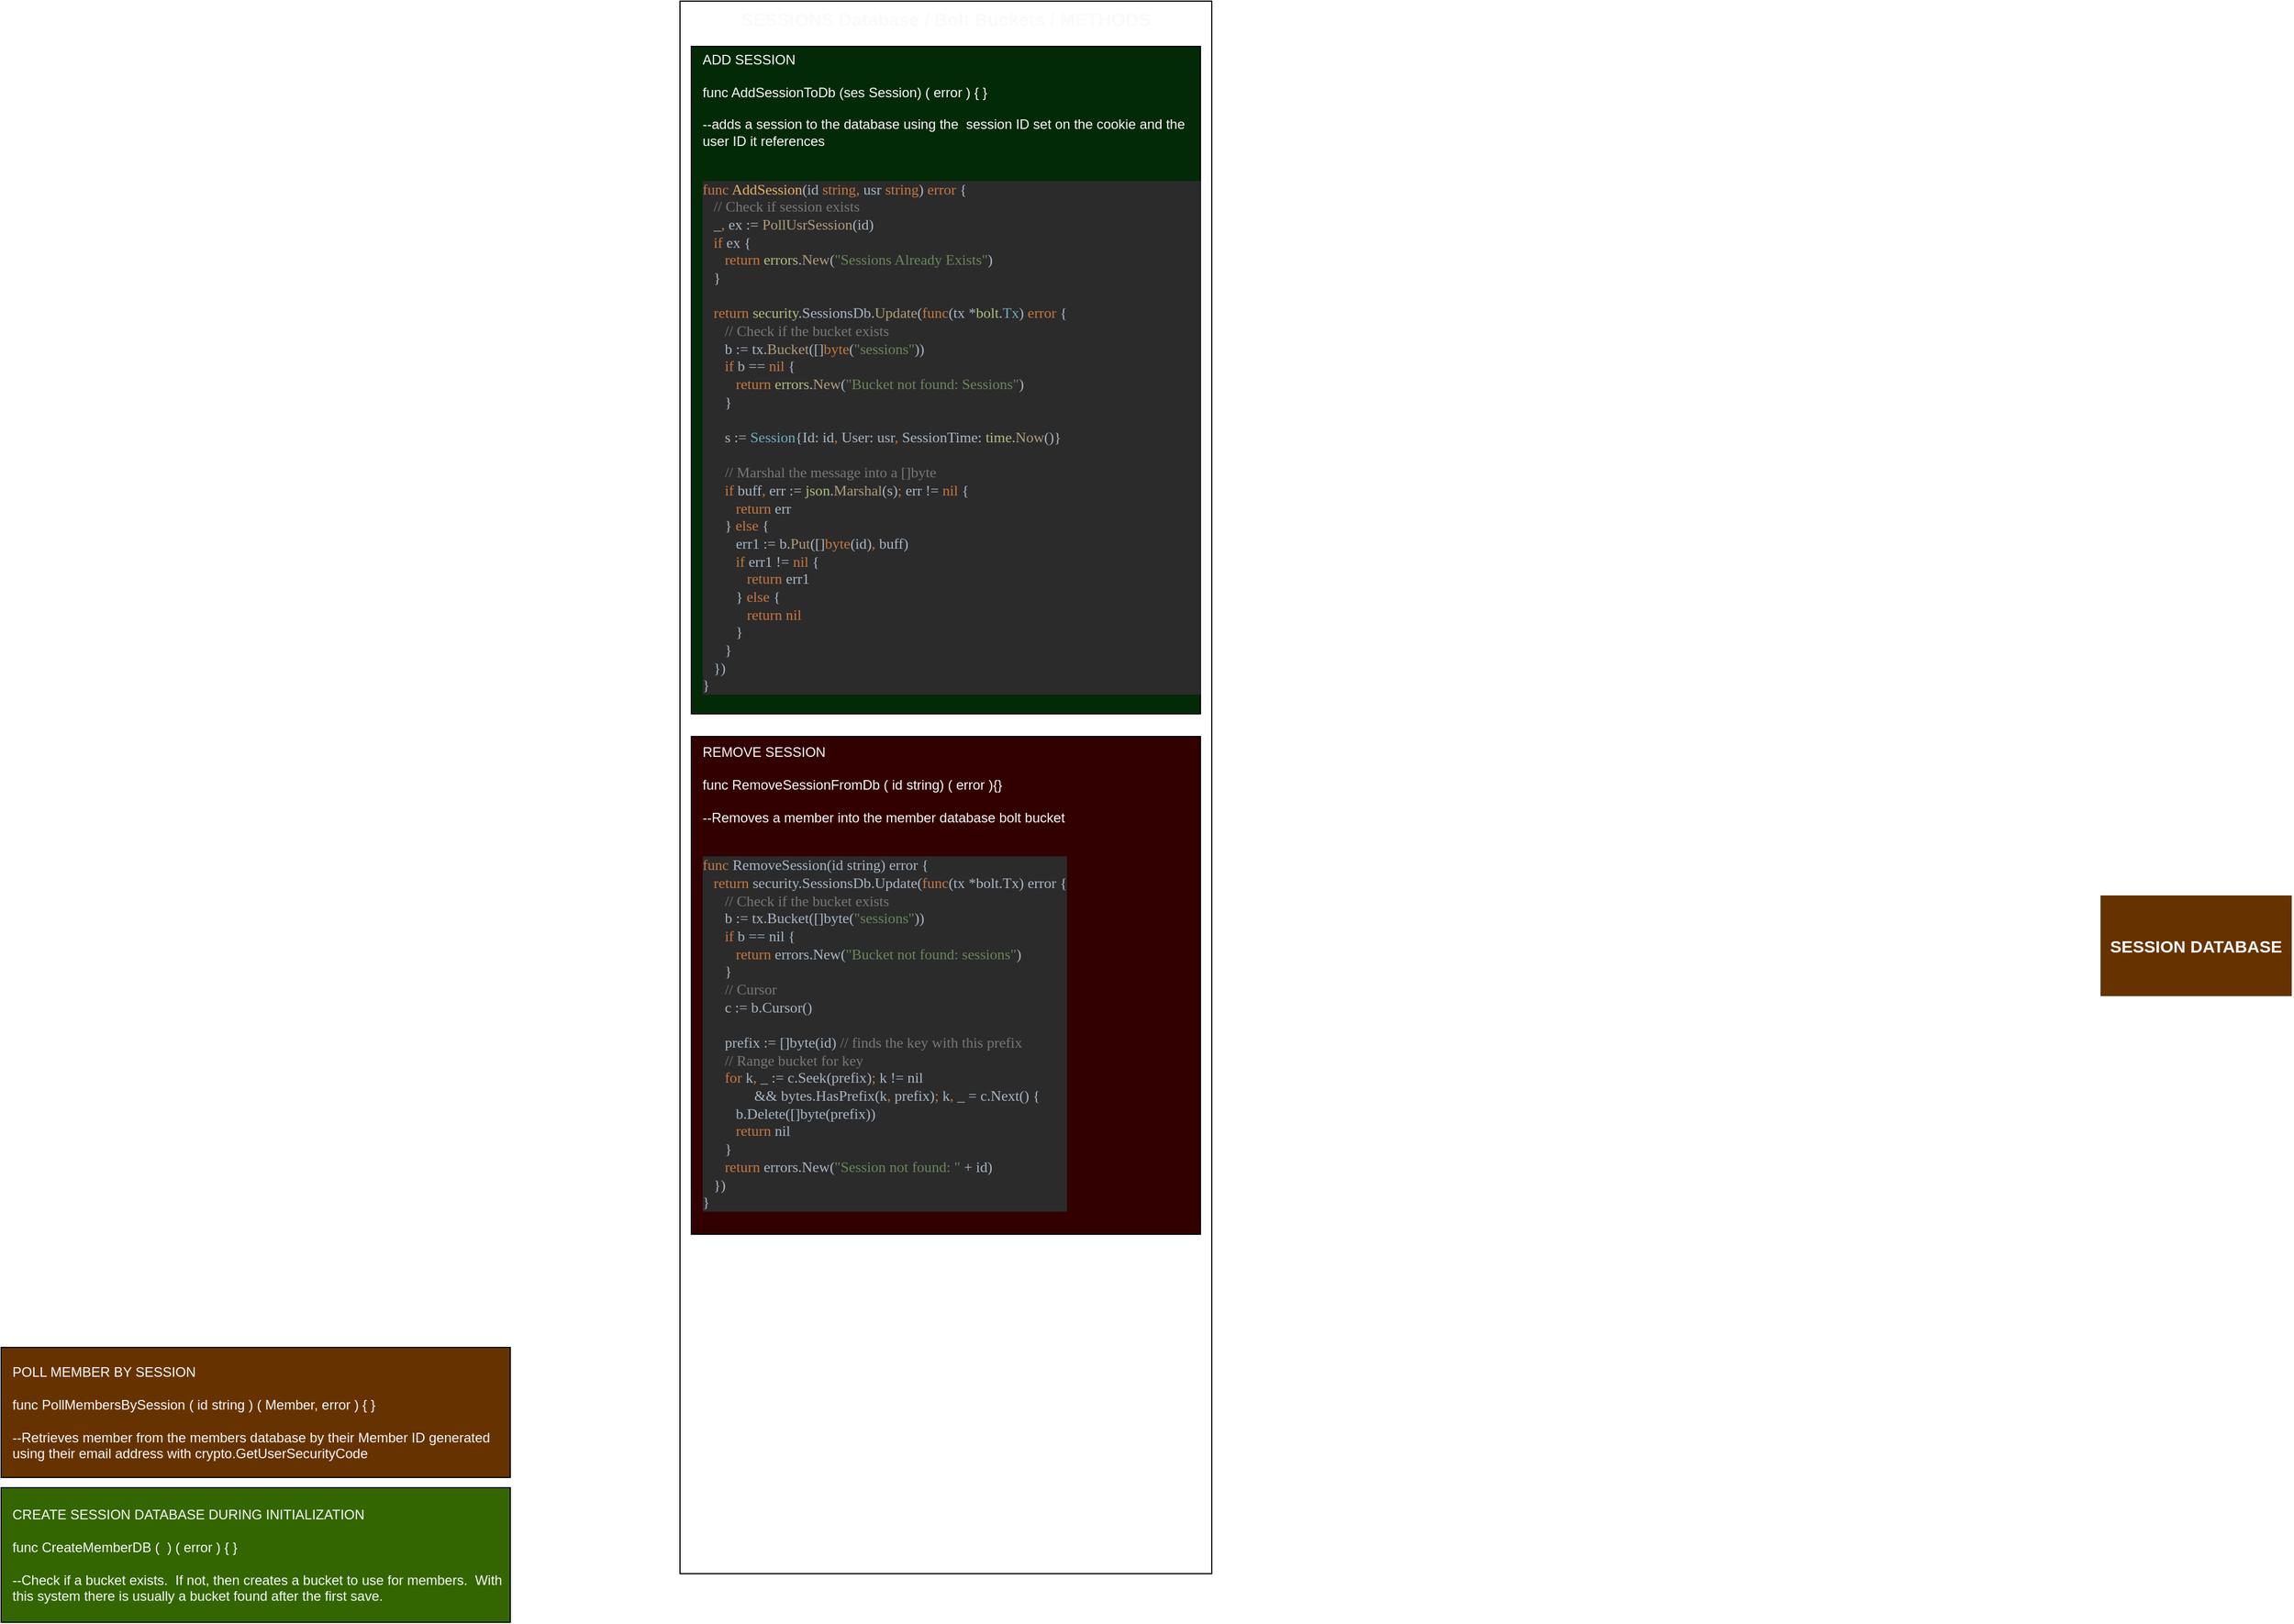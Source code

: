 <mxfile version="12.9.8" type="github">
  <diagram id="OwN22ceddt_HI1kbPNsA" name="Page-1">
    <mxGraphModel dx="2872" dy="1166" grid="1" gridSize="10" guides="1" tooltips="1" connect="1" arrows="1" fold="1" page="1" pageScale="1" pageWidth="850" pageHeight="1100" math="0" shadow="0">
      <root>
        <mxCell id="0" />
        <mxCell id="1" parent="0" />
        <mxCell id="RebIltJZuqrViOZ0RSFz-8" value="&lt;span style=&quot;font-size: 16px&quot;&gt;SESSIONS Database / Bolt Buckets / METHODS&lt;/span&gt;" style="rounded=0;whiteSpace=wrap;html=1;fontColor=#FAFAFA;align=center;verticalAlign=top;fontStyle=1;fontSize=16;" parent="1" vertex="1">
          <mxGeometry x="20" y="20" width="470" height="1390" as="geometry" />
        </mxCell>
        <mxCell id="RebIltJZuqrViOZ0RSFz-9" value="&lt;div&gt;ADD SESSION&lt;br&gt;&lt;/div&gt;&lt;div&gt;&lt;br&gt;&lt;/div&gt;&lt;div&gt;func AddSessionToDb (ses Session) ( error ) { }&lt;/div&gt;&lt;div&gt;&lt;br&gt;&lt;/div&gt;&lt;div&gt;--adds a session to the database using the&amp;nbsp; session ID set on the cookie and the user ID it references&lt;br&gt;&lt;/div&gt;&lt;div&gt;&lt;br&gt;&lt;/div&gt;&lt;div&gt;&lt;pre style=&quot;background-color: #2b2b2b ; color: #a9b7c6 ; font-family: &amp;#34;consolas&amp;#34; ; font-size: 9.8pt&quot;&gt;&lt;span style=&quot;color: #c7773e&quot;&gt;func &lt;/span&gt;&lt;span style=&quot;color: #e6b163&quot;&gt;AddSession&lt;/span&gt;(id &lt;span style=&quot;color: #c7773e&quot;&gt;string&lt;/span&gt;&lt;span style=&quot;color: #cc7832&quot;&gt;, &lt;/span&gt;usr &lt;span style=&quot;color: #c7773e&quot;&gt;string&lt;/span&gt;) &lt;span style=&quot;color: #c7773e&quot;&gt;error &lt;/span&gt;{&lt;br&gt;   &lt;span style=&quot;color: #787878&quot;&gt;// Check if session exists&lt;br&gt;&lt;/span&gt;&lt;span style=&quot;color: #787878&quot;&gt;   &lt;/span&gt;_&lt;span style=&quot;color: #cc7832&quot;&gt;, &lt;/span&gt;ex := &lt;span style=&quot;color: #b09d79&quot;&gt;PollUsrSession&lt;/span&gt;(id)&lt;br&gt;   &lt;span style=&quot;color: #c7773e&quot;&gt;if &lt;/span&gt;ex {&lt;br&gt;      &lt;span style=&quot;color: #c7773e&quot;&gt;return &lt;/span&gt;&lt;span style=&quot;color: #afbf7e&quot;&gt;errors&lt;/span&gt;.&lt;span style=&quot;color: #b09d79&quot;&gt;New&lt;/span&gt;(&lt;span style=&quot;color: #6a8759&quot;&gt;&quot;Sessions Already Exists&quot;&lt;/span&gt;)&lt;br&gt;   }&lt;br&gt;&lt;br&gt;   &lt;span style=&quot;color: #c7773e&quot;&gt;return &lt;/span&gt;&lt;span style=&quot;color: #afbf7e&quot;&gt;security&lt;/span&gt;.SessionsDb.&lt;span style=&quot;color: #b09d79&quot;&gt;Update&lt;/span&gt;(&lt;span style=&quot;color: #c7773e&quot;&gt;func&lt;/span&gt;(tx *&lt;span style=&quot;color: #afbf7e&quot;&gt;bolt&lt;/span&gt;.&lt;span style=&quot;color: #6fafbd&quot;&gt;Tx&lt;/span&gt;) &lt;span style=&quot;color: #c7773e&quot;&gt;error &lt;/span&gt;{&lt;br&gt;      &lt;span style=&quot;color: #787878&quot;&gt;// Check if the bucket exists&lt;br&gt;&lt;/span&gt;&lt;span style=&quot;color: #787878&quot;&gt;      &lt;/span&gt;b := tx.&lt;span style=&quot;color: #b09d79&quot;&gt;Bucket&lt;/span&gt;([]&lt;span style=&quot;color: #c7773e&quot;&gt;byte&lt;/span&gt;(&lt;span style=&quot;color: #6a8759&quot;&gt;&quot;sessions&quot;&lt;/span&gt;))&lt;br&gt;      &lt;span style=&quot;color: #c7773e&quot;&gt;if &lt;/span&gt;b == &lt;span style=&quot;color: #c7773e&quot;&gt;nil &lt;/span&gt;{&lt;br&gt;         &lt;span style=&quot;color: #c7773e&quot;&gt;return &lt;/span&gt;&lt;span style=&quot;color: #afbf7e&quot;&gt;errors&lt;/span&gt;.&lt;span style=&quot;color: #b09d79&quot;&gt;New&lt;/span&gt;(&lt;span style=&quot;color: #6a8759&quot;&gt;&quot;Bucket not found: Sessions&quot;&lt;/span&gt;)&lt;br&gt;      }&lt;br&gt;&lt;br&gt;      s := &lt;span style=&quot;color: #6fafbd&quot;&gt;Session&lt;/span&gt;{Id: id&lt;span style=&quot;color: #cc7832&quot;&gt;, &lt;/span&gt;User: usr&lt;span style=&quot;color: #cc7832&quot;&gt;, &lt;/span&gt;SessionTime: &lt;span style=&quot;color: #afbf7e&quot;&gt;time&lt;/span&gt;.&lt;span style=&quot;color: #b09d79&quot;&gt;Now&lt;/span&gt;()}&lt;br&gt;&lt;br&gt;      &lt;span style=&quot;color: #787878&quot;&gt;// Marshal the message into a []byte&lt;br&gt;&lt;/span&gt;&lt;span style=&quot;color: #787878&quot;&gt;      &lt;/span&gt;&lt;span style=&quot;color: #c7773e&quot;&gt;if &lt;/span&gt;buff&lt;span style=&quot;color: #cc7832&quot;&gt;, &lt;/span&gt;err := &lt;span style=&quot;color: #afbf7e&quot;&gt;json&lt;/span&gt;.&lt;span style=&quot;color: #b09d79&quot;&gt;Marshal&lt;/span&gt;(s)&lt;span style=&quot;color: #cc7832&quot;&gt;; &lt;/span&gt;err != &lt;span style=&quot;color: #c7773e&quot;&gt;nil &lt;/span&gt;{&lt;br&gt;         &lt;span style=&quot;color: #c7773e&quot;&gt;return &lt;/span&gt;err&lt;br&gt;      } &lt;span style=&quot;color: #c7773e&quot;&gt;else &lt;/span&gt;{&lt;br&gt;         err1 := b.&lt;span style=&quot;color: #b09d79&quot;&gt;Put&lt;/span&gt;([]&lt;span style=&quot;color: #c7773e&quot;&gt;byte&lt;/span&gt;(id)&lt;span style=&quot;color: #cc7832&quot;&gt;, &lt;/span&gt;buff)&lt;br&gt;         &lt;span style=&quot;color: #c7773e&quot;&gt;if &lt;/span&gt;err1 != &lt;span style=&quot;color: #c7773e&quot;&gt;nil &lt;/span&gt;{&lt;br&gt;            &lt;span style=&quot;color: #c7773e&quot;&gt;return &lt;/span&gt;err1&lt;br&gt;         } &lt;span style=&quot;color: #c7773e&quot;&gt;else &lt;/span&gt;{&lt;br&gt;            &lt;span style=&quot;color: #c7773e&quot;&gt;return nil&lt;br&gt;&lt;/span&gt;&lt;span style=&quot;color: #c7773e&quot;&gt;         &lt;/span&gt;}&lt;br&gt;      }&lt;br&gt;   })&lt;br&gt;}&lt;/pre&gt;&lt;/div&gt;" style="rounded=0;whiteSpace=wrap;html=1;fontColor=#FAFAFA;align=left;spacingLeft=8;fillColor=#032A06;" parent="1" vertex="1">
          <mxGeometry x="30" y="60" width="450" height="590" as="geometry" />
        </mxCell>
        <mxCell id="RebIltJZuqrViOZ0RSFz-10" value="&lt;div&gt;REMOVE SESSION&lt;br&gt;&lt;/div&gt;&lt;div&gt;&lt;br&gt;&lt;/div&gt;&lt;div&gt;func RemoveSessionFromDb ( id string) ( error ){}&lt;/div&gt;&lt;div&gt;&lt;br&gt;&lt;/div&gt;&lt;div&gt;--Removes a member into the member database bolt bucket&lt;/div&gt;&lt;div&gt;&lt;br&gt;&lt;/div&gt;&lt;div&gt;&lt;pre style=&quot;background-color: #2b2b2b ; color: #a9b7c6 ; font-family: &amp;#34;consolas&amp;#34; ; font-size: 9.8pt&quot;&gt;&lt;span style=&quot;color: #c7773e&quot;&gt;func &lt;/span&gt;RemoveSession(id string) error {&lt;br&gt;   &lt;span style=&quot;color: #c7773e&quot;&gt;return &lt;/span&gt;security.SessionsDb.Update(&lt;span style=&quot;color: #c7773e&quot;&gt;func&lt;/span&gt;(tx *bolt.Tx) error {&lt;br&gt;      &lt;span style=&quot;color: #787878&quot;&gt;// Check if the bucket exists&lt;br&gt;&lt;/span&gt;&lt;span style=&quot;color: #787878&quot;&gt;      &lt;/span&gt;b := tx.Bucket([]byte(&lt;span style=&quot;color: #6a8759&quot;&gt;&quot;sessions&quot;&lt;/span&gt;))&lt;br&gt;      &lt;span style=&quot;color: #c7773e&quot;&gt;if &lt;/span&gt;b == nil {&lt;br&gt;         &lt;span style=&quot;color: #c7773e&quot;&gt;return &lt;/span&gt;errors.New(&lt;span style=&quot;color: #6a8759&quot;&gt;&quot;Bucket not found: sessions&quot;&lt;/span&gt;)&lt;br&gt;      }&lt;br&gt;      &lt;span style=&quot;color: #787878&quot;&gt;// Cursor&lt;br&gt;&lt;/span&gt;&lt;span style=&quot;color: #787878&quot;&gt;      &lt;/span&gt;c := b.Cursor()&lt;br&gt;&lt;br&gt;      prefix := []byte(id) &lt;span style=&quot;color: #787878&quot;&gt;// finds the key with this prefix&lt;br&gt;&lt;/span&gt;&lt;span style=&quot;color: #787878&quot;&gt;      // Range bucket for key&lt;br&gt;&lt;/span&gt;&lt;span style=&quot;color: #787878&quot;&gt;      &lt;/span&gt;&lt;span style=&quot;color: #c7773e&quot;&gt;for &lt;/span&gt;k&lt;span style=&quot;color: #cc7832&quot;&gt;, &lt;/span&gt;_ := c.Seek(prefix)&lt;span style=&quot;color: #cc7832&quot;&gt;; &lt;/span&gt;k != nil &lt;br&gt;              &amp;amp;&amp;amp; bytes.HasPrefix(k&lt;span style=&quot;color: #cc7832&quot;&gt;, &lt;/span&gt;prefix)&lt;span style=&quot;color: #cc7832&quot;&gt;; &lt;/span&gt;k&lt;span style=&quot;color: #cc7832&quot;&gt;, &lt;/span&gt;_ = c.Next() {&lt;br&gt;         b.Delete([]byte(prefix))&lt;br&gt;         &lt;span style=&quot;color: #c7773e&quot;&gt;return &lt;/span&gt;nil&lt;br&gt;      }&lt;br&gt;      &lt;span style=&quot;color: #c7773e&quot;&gt;return &lt;/span&gt;errors.New(&lt;span style=&quot;color: #6a8759&quot;&gt;&quot;Session not found: &quot; &lt;/span&gt;+ id)&lt;br&gt;   })&lt;br&gt;}&lt;/pre&gt;&lt;/div&gt;" style="rounded=0;whiteSpace=wrap;html=1;fontColor=#FAFAFA;align=left;spacingLeft=8;fillColor=#330000;verticalAlign=top;" parent="1" vertex="1">
          <mxGeometry x="30" y="670" width="450" height="440" as="geometry" />
        </mxCell>
        <mxCell id="RebIltJZuqrViOZ0RSFz-14" value="&lt;div&gt;CREATE SESSION DATABASE DURING INITIALIZATION&lt;br&gt;&lt;/div&gt;&lt;div&gt;&lt;br&gt;&lt;/div&gt;&lt;div&gt;func CreateMemberDB (&amp;nbsp; ) ( error ) { }&lt;/div&gt;&lt;div&gt;&lt;br&gt;&lt;/div&gt;&lt;div&gt;--Check if a bucket exists.&amp;nbsp; If not, then creates a bucket to use for members.&amp;nbsp; With this system there is usually a bucket found after the first save.&lt;br&gt;&lt;/div&gt;" style="rounded=0;whiteSpace=wrap;html=1;fontColor=#FAFAFA;align=left;spacingLeft=8;fillColor=#336600;" parent="1" vertex="1">
          <mxGeometry x="-580" y="1334" width="450" height="119" as="geometry" />
        </mxCell>
        <mxCell id="RebIltJZuqrViOZ0RSFz-16" value="SESSION DATABASE" style="rounded=0;whiteSpace=wrap;html=1;fontColor=#FAFAFA;strokeColor=#FFFFFF;fillColor=#663300;fontStyle=1;fontSize=15;" parent="1" vertex="1">
          <mxGeometry x="1275" y="810" width="170" height="90" as="geometry" />
        </mxCell>
        <mxCell id="6ThwEPi3yd1xH4KHOWwl-1" value="&lt;div&gt;POLL MEMBER BY SESSION&lt;br&gt;&lt;/div&gt;&lt;div&gt;&lt;br&gt;&lt;/div&gt;&lt;div&gt;func PollMembersBySession ( id string ) ( Member, error ) { }&lt;/div&gt;&lt;div&gt;&lt;br&gt;&lt;/div&gt;&lt;div&gt;--Retrieves member from the members database by their Member ID generated using their email address with crypto.GetUserSecurityCode&lt;br&gt;&lt;/div&gt;" style="rounded=0;whiteSpace=wrap;html=1;fontColor=#FAFAFA;align=left;spacingLeft=8;fillColor=#663300;" parent="1" vertex="1">
          <mxGeometry x="-580" y="1210" width="450" height="115" as="geometry" />
        </mxCell>
      </root>
    </mxGraphModel>
  </diagram>
</mxfile>
